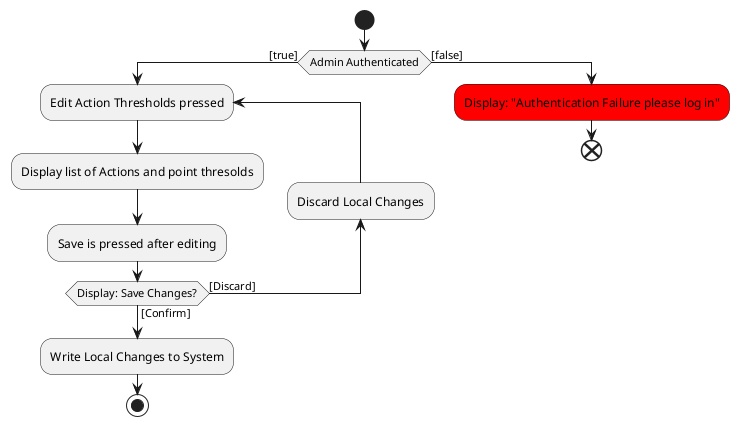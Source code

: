 @startuml ConfigureActionThresholds
start
if(Admin Authenticated) then ([true])
repeat :Edit Action Thresholds pressed;
:Display list of Actions and point thresolds;
:Save is pressed after editing;
backward :Discard Local Changes;
repeat while (Display: Save Changes?) is ([Discard]) not ([Confirm])
:Write Local Changes to System;
stop
else ([false])
#red:Display: "Authentication Failure please log in";
end
endif
@enduml
